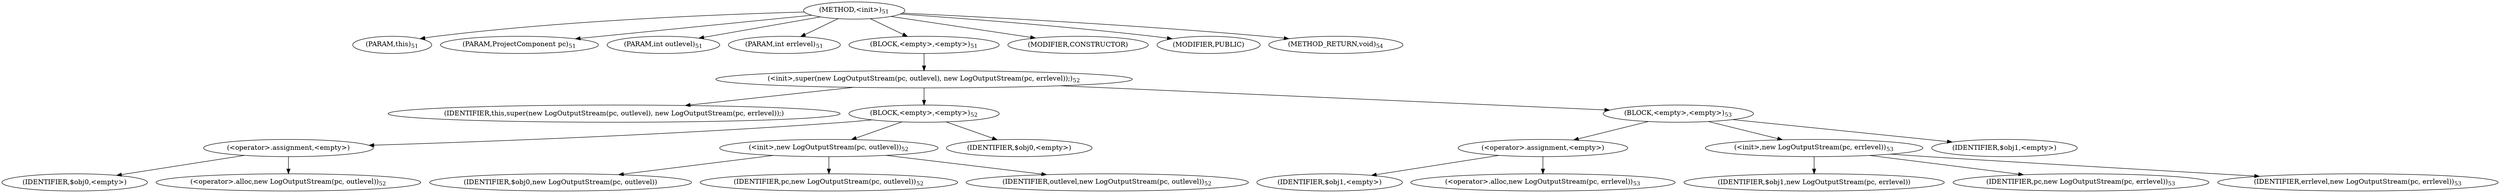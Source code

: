 digraph "&lt;init&gt;" {  
"27" [label = <(METHOD,&lt;init&gt;)<SUB>51</SUB>> ]
"6" [label = <(PARAM,this)<SUB>51</SUB>> ]
"28" [label = <(PARAM,ProjectComponent pc)<SUB>51</SUB>> ]
"29" [label = <(PARAM,int outlevel)<SUB>51</SUB>> ]
"30" [label = <(PARAM,int errlevel)<SUB>51</SUB>> ]
"31" [label = <(BLOCK,&lt;empty&gt;,&lt;empty&gt;)<SUB>51</SUB>> ]
"32" [label = <(&lt;init&gt;,super(new LogOutputStream(pc, outlevel), new LogOutputStream(pc, errlevel));)<SUB>52</SUB>> ]
"5" [label = <(IDENTIFIER,this,super(new LogOutputStream(pc, outlevel), new LogOutputStream(pc, errlevel));)> ]
"33" [label = <(BLOCK,&lt;empty&gt;,&lt;empty&gt;)<SUB>52</SUB>> ]
"34" [label = <(&lt;operator&gt;.assignment,&lt;empty&gt;)> ]
"35" [label = <(IDENTIFIER,$obj0,&lt;empty&gt;)> ]
"36" [label = <(&lt;operator&gt;.alloc,new LogOutputStream(pc, outlevel))<SUB>52</SUB>> ]
"37" [label = <(&lt;init&gt;,new LogOutputStream(pc, outlevel))<SUB>52</SUB>> ]
"38" [label = <(IDENTIFIER,$obj0,new LogOutputStream(pc, outlevel))> ]
"39" [label = <(IDENTIFIER,pc,new LogOutputStream(pc, outlevel))<SUB>52</SUB>> ]
"40" [label = <(IDENTIFIER,outlevel,new LogOutputStream(pc, outlevel))<SUB>52</SUB>> ]
"41" [label = <(IDENTIFIER,$obj0,&lt;empty&gt;)> ]
"42" [label = <(BLOCK,&lt;empty&gt;,&lt;empty&gt;)<SUB>53</SUB>> ]
"43" [label = <(&lt;operator&gt;.assignment,&lt;empty&gt;)> ]
"44" [label = <(IDENTIFIER,$obj1,&lt;empty&gt;)> ]
"45" [label = <(&lt;operator&gt;.alloc,new LogOutputStream(pc, errlevel))<SUB>53</SUB>> ]
"46" [label = <(&lt;init&gt;,new LogOutputStream(pc, errlevel))<SUB>53</SUB>> ]
"47" [label = <(IDENTIFIER,$obj1,new LogOutputStream(pc, errlevel))> ]
"48" [label = <(IDENTIFIER,pc,new LogOutputStream(pc, errlevel))<SUB>53</SUB>> ]
"49" [label = <(IDENTIFIER,errlevel,new LogOutputStream(pc, errlevel))<SUB>53</SUB>> ]
"50" [label = <(IDENTIFIER,$obj1,&lt;empty&gt;)> ]
"51" [label = <(MODIFIER,CONSTRUCTOR)> ]
"52" [label = <(MODIFIER,PUBLIC)> ]
"53" [label = <(METHOD_RETURN,void)<SUB>54</SUB>> ]
  "27" -> "6" 
  "27" -> "28" 
  "27" -> "29" 
  "27" -> "30" 
  "27" -> "31" 
  "27" -> "51" 
  "27" -> "52" 
  "27" -> "53" 
  "31" -> "32" 
  "32" -> "5" 
  "32" -> "33" 
  "32" -> "42" 
  "33" -> "34" 
  "33" -> "37" 
  "33" -> "41" 
  "34" -> "35" 
  "34" -> "36" 
  "37" -> "38" 
  "37" -> "39" 
  "37" -> "40" 
  "42" -> "43" 
  "42" -> "46" 
  "42" -> "50" 
  "43" -> "44" 
  "43" -> "45" 
  "46" -> "47" 
  "46" -> "48" 
  "46" -> "49" 
}

